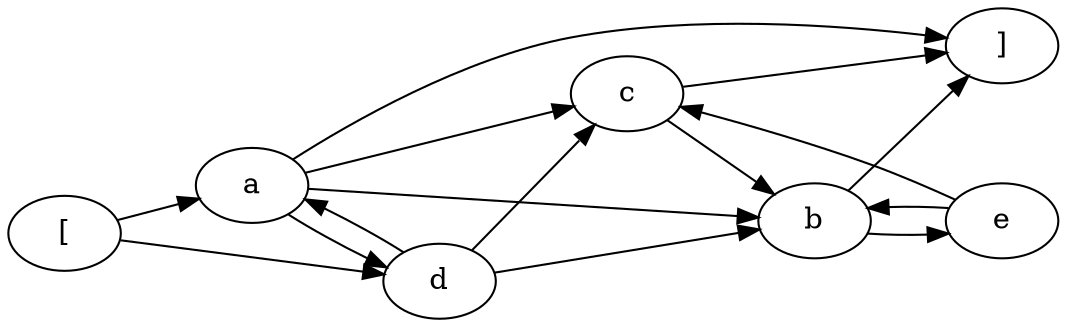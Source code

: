 digraph G {
rankdir = LR
label = "";
esg0_vertex0 -> esg0_vertex1;
esg0_vertex0 -> esg0_vertex4;
esg0_vertex1 -> esg0_vertex6;
esg0_vertex2 -> esg0_vertex6;
esg0_vertex3 -> esg0_vertex6;
esg0_vertex1 -> esg0_vertex2;
esg0_vertex1 -> esg0_vertex3;
esg0_vertex1 -> esg0_vertex4;
esg0_vertex2 -> esg0_vertex5;
esg0_vertex3 -> esg0_vertex2;
esg0_vertex4 -> esg0_vertex1;
esg0_vertex4 -> esg0_vertex2;
esg0_vertex4 -> esg0_vertex3;
esg0_vertex5 -> esg0_vertex2;
esg0_vertex5 -> esg0_vertex3;
esg0_vertex0 [label = "["]
esg0_vertex1 [label = "a"]
esg0_vertex4 [label = "d"]
esg0_vertex6 [label = "]"]
esg0_vertex2 [label = "b"]
esg0_vertex3 [label = "c"]
esg0_vertex5 [label = "e"]
}
